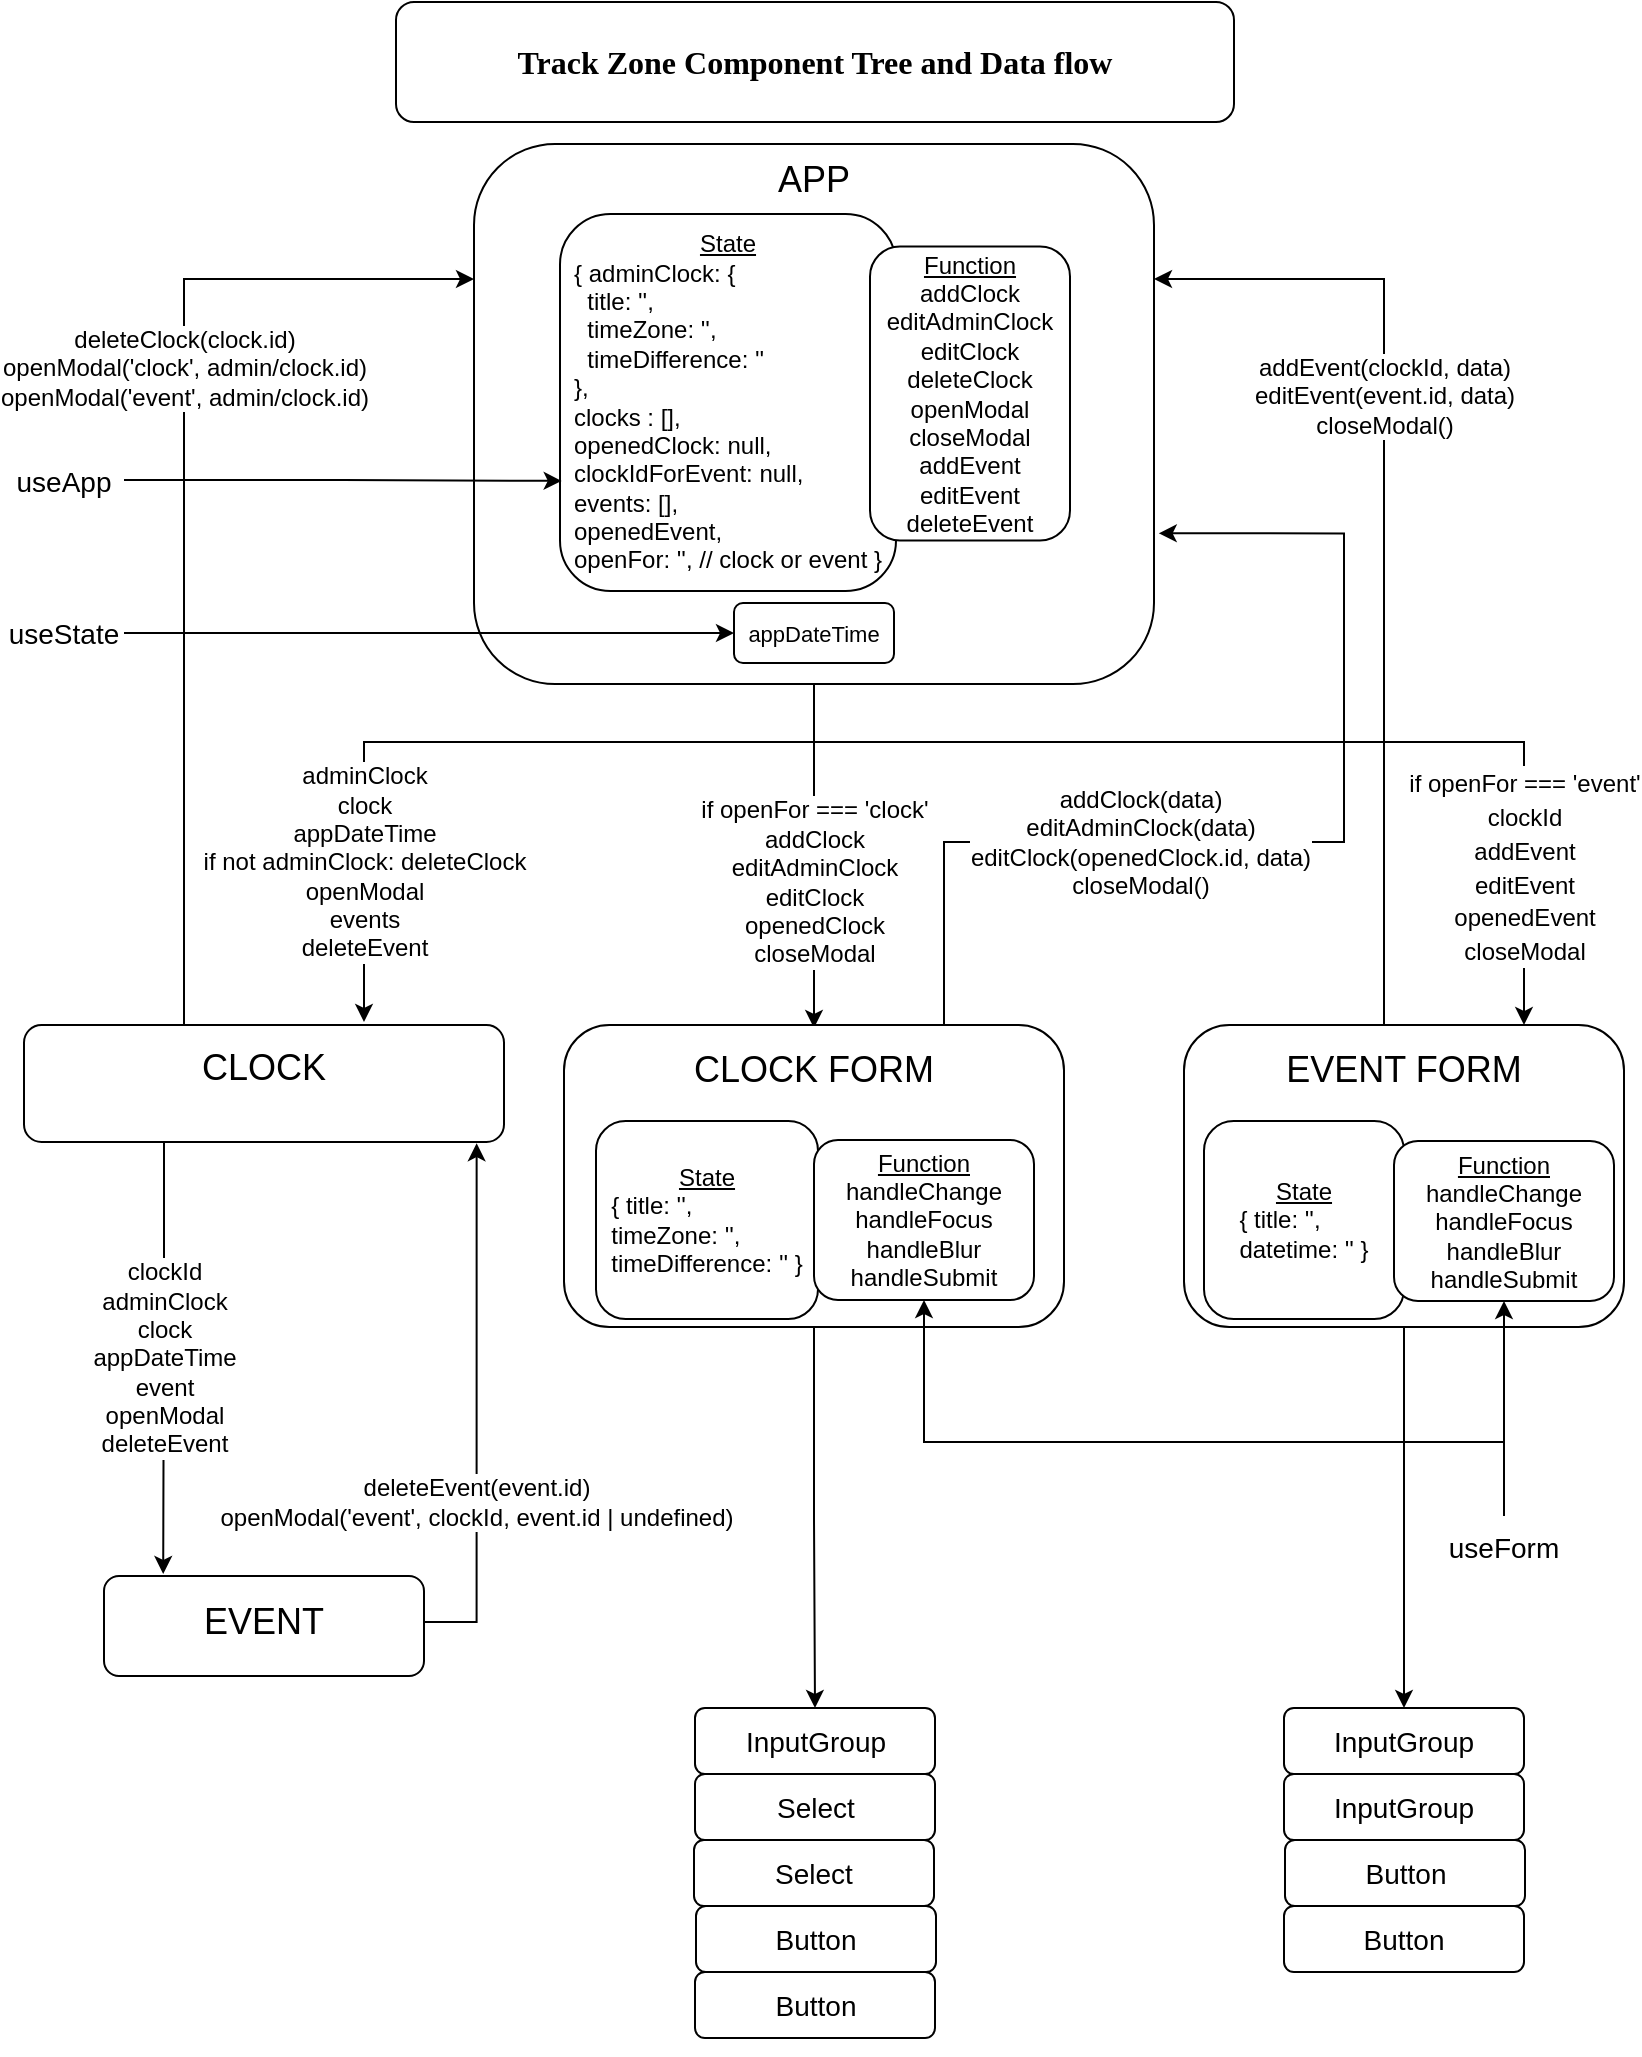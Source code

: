 <mxfile version="20.8.10" type="device"><diagram id="gF0Qiw-Qvk_9KaukpUOF" name="Page-1"><mxGraphModel dx="1050" dy="549" grid="1" gridSize="10" guides="1" tooltips="1" connect="1" arrows="1" fold="1" page="1" pageScale="1" pageWidth="850" pageHeight="1100" math="0" shadow="0"><root><mxCell id="0"/><mxCell id="1" parent="0"/><mxCell id="_Myxjd0H2D5CDvY8O6-G-12" value="adminClock&lt;br&gt;clock&lt;br&gt;appDateTime&lt;br&gt;if not adminClock: deleteClock&lt;br&gt;openModal&lt;br&gt;events&lt;br&gt;deleteEvent&lt;br&gt;" style="edgeStyle=orthogonalEdgeStyle;rounded=0;orthogonalLoop=1;jettySize=auto;html=1;fontSize=12;" parent="1" source="_Myxjd0H2D5CDvY8O6-G-1" edge="1"><mxGeometry x="0.594" relative="1" as="geometry"><Array as="points"><mxPoint x="425" y="390"/><mxPoint x="200" y="390"/></Array><mxPoint as="offset"/><mxPoint x="200" y="530" as="targetPoint"/></mxGeometry></mxCell><mxCell id="_Myxjd0H2D5CDvY8O6-G-15" value="if openFor === 'clock'&lt;br&gt;addClock&lt;br&gt;editAdminClock&lt;br&gt;editClock&lt;br&gt;openedClock&lt;br&gt;closeModal" style="edgeStyle=orthogonalEdgeStyle;rounded=0;orthogonalLoop=1;jettySize=auto;html=1;fontSize=12;" parent="1" source="_Myxjd0H2D5CDvY8O6-G-1" edge="1"><mxGeometry x="0.151" relative="1" as="geometry"><Array as="points"><mxPoint x="425" y="533"/></Array><mxPoint as="offset"/><mxPoint x="425" y="533" as="targetPoint"/></mxGeometry></mxCell><mxCell id="gKThD4bUksY1qw4nnMUK-11" value="&lt;font style=&quot;font-size: 12px;&quot;&gt;if openFor === 'event'&lt;br style=&quot;border-color: var(--border-color);&quot;&gt;clockId&lt;br&gt;addEvent&lt;br style=&quot;border-color: var(--border-color);&quot;&gt;editEvent&lt;br&gt;openedEvent&lt;br style=&quot;border-color: var(--border-color);&quot;&gt;closeModal&lt;/font&gt;" style="edgeStyle=orthogonalEdgeStyle;rounded=0;orthogonalLoop=1;jettySize=auto;html=1;fontSize=14;" edge="1" parent="1" source="_Myxjd0H2D5CDvY8O6-G-1" target="gKThD4bUksY1qw4nnMUK-7"><mxGeometry x="0.695" relative="1" as="geometry"><Array as="points"><mxPoint x="425" y="390"/><mxPoint x="780" y="390"/></Array><mxPoint as="offset"/></mxGeometry></mxCell><mxCell id="_Myxjd0H2D5CDvY8O6-G-1" value="" style="rounded=1;whiteSpace=wrap;html=1;" parent="1" vertex="1"><mxGeometry x="255" y="91" width="340" height="270" as="geometry"/></mxCell><mxCell id="_Myxjd0H2D5CDvY8O6-G-5" value="&lt;u&gt;State&lt;/u&gt;&lt;br&gt;&lt;div style=&quot;text-align: left;&quot;&gt;&lt;span style=&quot;background-color: initial;&quot;&gt;{&amp;nbsp;&lt;/span&gt;&lt;span style=&quot;background-color: initial;&quot;&gt;adminClock: {&lt;/span&gt;&lt;/div&gt;&lt;div style=&quot;text-align: left;&quot;&gt;&lt;span style=&quot;background-color: initial;&quot;&gt;&amp;nbsp; title: '',&lt;/span&gt;&lt;/div&gt;&lt;div style=&quot;text-align: left;&quot;&gt;&lt;span style=&quot;background-color: initial;&quot;&gt;&amp;nbsp; timeZone: '',&lt;/span&gt;&lt;/div&gt;&lt;div style=&quot;text-align: left;&quot;&gt;&lt;span style=&quot;background-color: initial;&quot;&gt;&amp;nbsp; timeDifference: ''&lt;/span&gt;&lt;/div&gt;&lt;div style=&quot;text-align: left;&quot;&gt;&lt;span style=&quot;background-color: initial;&quot;&gt;},&lt;/span&gt;&lt;/div&gt;&lt;div style=&quot;text-align: left;&quot;&gt;&lt;span style=&quot;background-color: initial;&quot;&gt;clocks : [],&lt;/span&gt;&lt;/div&gt;&lt;div style=&quot;text-align: left;&quot;&gt;&lt;span style=&quot;background-color: initial;&quot;&gt;openedClock: null,&lt;/span&gt;&lt;/div&gt;&lt;div style=&quot;text-align: left;&quot;&gt;&lt;span style=&quot;background-color: initial;&quot;&gt;clockIdForEvent: null,&lt;/span&gt;&lt;/div&gt;&lt;div style=&quot;text-align: left;&quot;&gt;&lt;span style=&quot;background-color: initial;&quot;&gt;events: [],&lt;/span&gt;&lt;/div&gt;&lt;div style=&quot;text-align: left;&quot;&gt;&lt;span style=&quot;background-color: initial;&quot;&gt;openedEvent,&lt;/span&gt;&lt;/div&gt;&lt;div style=&quot;text-align: left;&quot;&gt;&lt;span style=&quot;background-color: initial;&quot;&gt;openFor: '', // clock or event }&lt;/span&gt;&lt;/div&gt;" style="rounded=1;whiteSpace=wrap;html=1;" parent="1" vertex="1"><mxGeometry x="298" y="126" width="168" height="188.5" as="geometry"/></mxCell><mxCell id="_Myxjd0H2D5CDvY8O6-G-6" value="&lt;u&gt;Function&lt;br&gt;&lt;/u&gt;addClock&lt;br&gt;editAdminClock&lt;br&gt;editClock&lt;br&gt;deleteClock&lt;br&gt;openModal&lt;br&gt;closeModal&lt;br&gt;addEvent&lt;br&gt;editEvent&lt;br&gt;deleteEvent" style="rounded=1;whiteSpace=wrap;html=1;" parent="1" vertex="1"><mxGeometry x="453" y="142.25" width="100" height="147" as="geometry"/></mxCell><mxCell id="_Myxjd0H2D5CDvY8O6-G-7" value="APP" style="text;html=1;strokeColor=none;fillColor=none;align=center;verticalAlign=middle;whiteSpace=wrap;rounded=0;fontSize=18;" parent="1" vertex="1"><mxGeometry x="395" y="94" width="60" height="30" as="geometry"/></mxCell><mxCell id="gKThD4bUksY1qw4nnMUK-18" style="edgeStyle=orthogonalEdgeStyle;rounded=0;orthogonalLoop=1;jettySize=auto;html=1;entryX=0.005;entryY=0.708;entryDx=0;entryDy=0;entryPerimeter=0;fontSize=12;" edge="1" parent="1" source="_Myxjd0H2D5CDvY8O6-G-9" target="_Myxjd0H2D5CDvY8O6-G-5"><mxGeometry relative="1" as="geometry"/></mxCell><mxCell id="_Myxjd0H2D5CDvY8O6-G-9" value="&lt;font style=&quot;font-size: 14px;&quot;&gt;useApp&lt;/font&gt;" style="text;html=1;strokeColor=none;fillColor=none;align=center;verticalAlign=middle;whiteSpace=wrap;rounded=0;fontSize=18;" parent="1" vertex="1"><mxGeometry x="20" y="244" width="60" height="30" as="geometry"/></mxCell><mxCell id="_Myxjd0H2D5CDvY8O6-G-19" value="deleteClock(clock.id)&lt;br&gt;openModal('clock', admin/clock.id)&lt;br&gt;openModal('event', admin/clock.id)" style="edgeStyle=orthogonalEdgeStyle;rounded=0;orthogonalLoop=1;jettySize=auto;html=1;fontSize=12;entryX=0;entryY=0.25;entryDx=0;entryDy=0;" parent="1" source="_Myxjd0H2D5CDvY8O6-G-10" target="_Myxjd0H2D5CDvY8O6-G-1" edge="1"><mxGeometry x="0.273" relative="1" as="geometry"><Array as="points"><mxPoint x="110" y="159"/></Array><mxPoint y="1" as="offset"/><mxPoint x="250" y="150" as="targetPoint"/></mxGeometry></mxCell><mxCell id="gKThD4bUksY1qw4nnMUK-12" value="clockId&lt;br&gt;adminClock&lt;br&gt;clock&lt;br&gt;appDateTime&lt;br&gt;event&lt;br&gt;openModal&lt;br&gt;deleteEvent" style="edgeStyle=orthogonalEdgeStyle;rounded=0;orthogonalLoop=1;jettySize=auto;html=1;entryX=0.185;entryY=-0.02;entryDx=0;entryDy=0;fontSize=12;entryPerimeter=0;" edge="1" parent="1" source="_Myxjd0H2D5CDvY8O6-G-10" target="_Myxjd0H2D5CDvY8O6-G-41"><mxGeometry relative="1" as="geometry"><Array as="points"><mxPoint x="100" y="660"/><mxPoint x="100" y="660"/></Array></mxGeometry></mxCell><mxCell id="_Myxjd0H2D5CDvY8O6-G-10" value="" style="rounded=1;whiteSpace=wrap;html=1;fontSize=14;" parent="1" vertex="1"><mxGeometry x="30" y="531.5" width="240" height="58.5" as="geometry"/></mxCell><mxCell id="_Myxjd0H2D5CDvY8O6-G-11" value="&lt;font style=&quot;font-size: 18px;&quot;&gt;CLOCK&lt;/font&gt;" style="text;html=1;strokeColor=none;fillColor=none;align=center;verticalAlign=middle;whiteSpace=wrap;rounded=0;fontSize=14;" parent="1" vertex="1"><mxGeometry x="120" y="538" width="60" height="30" as="geometry"/></mxCell><mxCell id="_Myxjd0H2D5CDvY8O6-G-20" value="addClock(data)&lt;br&gt;editAdminClock(data)&lt;br&gt;editClock(openedClock.id, data)&lt;br&gt;closeModal()" style="edgeStyle=orthogonalEdgeStyle;rounded=0;orthogonalLoop=1;jettySize=auto;html=1;entryX=1.007;entryY=0.721;entryDx=0;entryDy=0;fontSize=12;entryPerimeter=0;" parent="1" target="_Myxjd0H2D5CDvY8O6-G-1" edge="1"><mxGeometry x="-0.299" relative="1" as="geometry"><Array as="points"><mxPoint x="490" y="531"/><mxPoint x="490" y="440"/><mxPoint x="690" y="440"/><mxPoint x="690" y="286"/></Array><mxPoint as="offset"/><mxPoint x="490" y="531" as="sourcePoint"/></mxGeometry></mxCell><mxCell id="gKThD4bUksY1qw4nnMUK-31" style="edgeStyle=orthogonalEdgeStyle;rounded=0;orthogonalLoop=1;jettySize=auto;html=1;entryX=0.5;entryY=0;entryDx=0;entryDy=0;fontSize=14;" edge="1" parent="1" source="_Myxjd0H2D5CDvY8O6-G-13" target="gKThD4bUksY1qw4nnMUK-28"><mxGeometry relative="1" as="geometry"/></mxCell><mxCell id="_Myxjd0H2D5CDvY8O6-G-13" value="" style="rounded=1;whiteSpace=wrap;html=1;fontSize=18;" parent="1" vertex="1"><mxGeometry x="300" y="531.5" width="250" height="151" as="geometry"/></mxCell><mxCell id="_Myxjd0H2D5CDvY8O6-G-14" value="CLOCK FORM" style="text;html=1;strokeColor=none;fillColor=none;align=center;verticalAlign=middle;whiteSpace=wrap;rounded=0;fontSize=18;" parent="1" vertex="1"><mxGeometry x="360" y="541.5" width="130" height="25" as="geometry"/></mxCell><mxCell id="_Myxjd0H2D5CDvY8O6-G-21" value="&lt;u&gt;State&lt;/u&gt;&lt;br&gt;&lt;div style=&quot;text-align: left;&quot;&gt;&lt;span style=&quot;background-color: initial;&quot;&gt;{ title: '',&lt;/span&gt;&lt;/div&gt;&lt;div style=&quot;text-align: left;&quot;&gt;&lt;span style=&quot;background-color: initial;&quot;&gt;timeZone: '',&lt;/span&gt;&lt;/div&gt;&lt;div style=&quot;text-align: left;&quot;&gt;&lt;span style=&quot;background-color: initial;&quot;&gt;timeDifference: '' }&lt;/span&gt;&lt;/div&gt;" style="rounded=1;whiteSpace=wrap;html=1;fontSize=12;" parent="1" vertex="1"><mxGeometry x="316" y="579.5" width="111" height="99" as="geometry"/></mxCell><mxCell id="_Myxjd0H2D5CDvY8O6-G-22" value="&lt;u&gt;Function&lt;/u&gt;&lt;br&gt;handleChange&lt;br&gt;handleFocus&lt;br&gt;handleBlur&lt;br&gt;handleSubmit" style="rounded=1;whiteSpace=wrap;html=1;fontSize=12;" parent="1" vertex="1"><mxGeometry x="425" y="589" width="110" height="80" as="geometry"/></mxCell><mxCell id="gKThD4bUksY1qw4nnMUK-13" value="deleteEvent(event.id)&lt;br&gt;openModal('event', clockId, event.id | undefined)" style="edgeStyle=orthogonalEdgeStyle;rounded=0;orthogonalLoop=1;jettySize=auto;html=1;entryX=0.943;entryY=1.01;entryDx=0;entryDy=0;fontSize=12;entryPerimeter=0;" edge="1" parent="1" source="_Myxjd0H2D5CDvY8O6-G-41" target="_Myxjd0H2D5CDvY8O6-G-10"><mxGeometry x="-0.35" relative="1" as="geometry"><Array as="points"><mxPoint x="256" y="830"/></Array><mxPoint as="offset"/></mxGeometry></mxCell><mxCell id="_Myxjd0H2D5CDvY8O6-G-41" value="" style="rounded=1;whiteSpace=wrap;html=1;fontSize=12;" parent="1" vertex="1"><mxGeometry x="70" y="807" width="160" height="50" as="geometry"/></mxCell><mxCell id="_Myxjd0H2D5CDvY8O6-G-42" value="&lt;font style=&quot;font-size: 18px;&quot;&gt;EVENT&lt;/font&gt;" style="text;html=1;strokeColor=none;fillColor=none;align=center;verticalAlign=middle;whiteSpace=wrap;rounded=0;fontSize=12;" parent="1" vertex="1"><mxGeometry x="120" y="814.5" width="60" height="30" as="geometry"/></mxCell><mxCell id="_Myxjd0H2D5CDvY8O6-G-56" value="&lt;b&gt;&lt;font style=&quot;font-size: 16px;&quot;&gt;Track Zone Component Tree and Data flow&lt;/font&gt;&lt;/b&gt;" style="rounded=1;whiteSpace=wrap;html=1;fontSize=14;fontFamily=Lucida Console;" parent="1" vertex="1"><mxGeometry x="216" y="20" width="419" height="60" as="geometry"/></mxCell><mxCell id="gKThD4bUksY1qw4nnMUK-4" value="appDateTime" style="rounded=1;whiteSpace=wrap;html=1;labelBackgroundColor=none;fontSize=11;" vertex="1" parent="1"><mxGeometry x="385" y="320.5" width="80" height="30" as="geometry"/></mxCell><mxCell id="gKThD4bUksY1qw4nnMUK-6" style="edgeStyle=orthogonalEdgeStyle;rounded=0;orthogonalLoop=1;jettySize=auto;html=1;entryX=0;entryY=0.5;entryDx=0;entryDy=0;fontSize=11;" edge="1" parent="1" source="gKThD4bUksY1qw4nnMUK-5" target="gKThD4bUksY1qw4nnMUK-4"><mxGeometry relative="1" as="geometry"/></mxCell><mxCell id="gKThD4bUksY1qw4nnMUK-5" value="&lt;font style=&quot;font-size: 14px;&quot;&gt;useState&lt;/font&gt;" style="text;html=1;strokeColor=none;fillColor=none;align=center;verticalAlign=middle;whiteSpace=wrap;rounded=0;fontSize=11;" vertex="1" parent="1"><mxGeometry x="20" y="320.5" width="60" height="30" as="geometry"/></mxCell><mxCell id="gKThD4bUksY1qw4nnMUK-40" style="edgeStyle=orthogonalEdgeStyle;rounded=0;orthogonalLoop=1;jettySize=auto;html=1;entryX=0.5;entryY=0;entryDx=0;entryDy=0;fontSize=14;" edge="1" parent="1" source="gKThD4bUksY1qw4nnMUK-7" target="gKThD4bUksY1qw4nnMUK-35"><mxGeometry relative="1" as="geometry"/></mxCell><mxCell id="gKThD4bUksY1qw4nnMUK-7" value="" style="rounded=1;whiteSpace=wrap;html=1;fontSize=18;" vertex="1" parent="1"><mxGeometry x="610" y="531.5" width="220" height="151" as="geometry"/></mxCell><mxCell id="gKThD4bUksY1qw4nnMUK-14" value="addEvent(clockId, data)&lt;br&gt;editEvent(event.id, data)&lt;br&gt;closeModal()" style="edgeStyle=orthogonalEdgeStyle;rounded=0;orthogonalLoop=1;jettySize=auto;html=1;entryX=1;entryY=0.25;entryDx=0;entryDy=0;fontSize=12;" edge="1" parent="1" target="_Myxjd0H2D5CDvY8O6-G-1"><mxGeometry x="0.293" relative="1" as="geometry"><mxPoint x="710" y="530" as="sourcePoint"/><Array as="points"><mxPoint x="710" y="532"/><mxPoint x="710" y="159"/></Array><mxPoint as="offset"/></mxGeometry></mxCell><mxCell id="gKThD4bUksY1qw4nnMUK-8" value="EVENT FORM" style="text;html=1;strokeColor=none;fillColor=none;align=center;verticalAlign=middle;whiteSpace=wrap;rounded=0;fontSize=18;" vertex="1" parent="1"><mxGeometry x="655" y="541.5" width="130" height="25" as="geometry"/></mxCell><mxCell id="gKThD4bUksY1qw4nnMUK-9" value="&lt;u&gt;State&lt;/u&gt;&lt;br&gt;&lt;div style=&quot;text-align: left;&quot;&gt;&lt;span style=&quot;background-color: initial;&quot;&gt;{ title: '',&lt;/span&gt;&lt;/div&gt;&lt;div style=&quot;text-align: left;&quot;&gt;&lt;span style=&quot;background-color: initial;&quot;&gt;datetime: ''&amp;nbsp;}&lt;/span&gt;&lt;/div&gt;" style="rounded=1;whiteSpace=wrap;html=1;fontSize=12;" vertex="1" parent="1"><mxGeometry x="620" y="579.5" width="100" height="99" as="geometry"/></mxCell><mxCell id="gKThD4bUksY1qw4nnMUK-10" value="&lt;u&gt;Function&lt;/u&gt;&lt;br&gt;handleChange&lt;br&gt;handleFocus&lt;br&gt;handleBlur&lt;br&gt;handleSubmit" style="rounded=1;whiteSpace=wrap;html=1;fontSize=12;" vertex="1" parent="1"><mxGeometry x="715" y="589.5" width="110" height="80" as="geometry"/></mxCell><mxCell id="gKThD4bUksY1qw4nnMUK-27" style="edgeStyle=orthogonalEdgeStyle;rounded=0;orthogonalLoop=1;jettySize=auto;html=1;entryX=0.5;entryY=1;entryDx=0;entryDy=0;fontSize=12;" edge="1" parent="1" source="gKThD4bUksY1qw4nnMUK-25" target="_Myxjd0H2D5CDvY8O6-G-22"><mxGeometry relative="1" as="geometry"><Array as="points"><mxPoint x="770" y="740"/><mxPoint x="480" y="740"/></Array></mxGeometry></mxCell><mxCell id="gKThD4bUksY1qw4nnMUK-25" value="&lt;font style=&quot;font-size: 14px;&quot;&gt;useForm&lt;/font&gt;" style="text;html=1;strokeColor=none;fillColor=none;align=center;verticalAlign=middle;whiteSpace=wrap;rounded=0;fontSize=18;" vertex="1" parent="1"><mxGeometry x="740" y="777" width="60" height="30" as="geometry"/></mxCell><mxCell id="gKThD4bUksY1qw4nnMUK-26" style="edgeStyle=orthogonalEdgeStyle;rounded=0;orthogonalLoop=1;jettySize=auto;html=1;entryX=0.5;entryY=1;entryDx=0;entryDy=0;fontSize=12;" edge="1" source="gKThD4bUksY1qw4nnMUK-25" parent="1" target="gKThD4bUksY1qw4nnMUK-10"><mxGeometry relative="1" as="geometry"><mxPoint x="928.84" y="775.458" as="targetPoint"/></mxGeometry></mxCell><mxCell id="gKThD4bUksY1qw4nnMUK-28" value="&lt;font style=&quot;font-size: 14px;&quot;&gt;InputGroup&lt;/font&gt;" style="rounded=1;whiteSpace=wrap;html=1;labelBackgroundColor=none;fontSize=12;" vertex="1" parent="1"><mxGeometry x="365.5" y="873" width="120" height="33" as="geometry"/></mxCell><mxCell id="gKThD4bUksY1qw4nnMUK-29" value="&lt;font style=&quot;font-size: 14px;&quot;&gt;Select&lt;/font&gt;" style="rounded=1;whiteSpace=wrap;html=1;labelBackgroundColor=none;fontSize=12;" vertex="1" parent="1"><mxGeometry x="365.5" y="906" width="120" height="33" as="geometry"/></mxCell><mxCell id="gKThD4bUksY1qw4nnMUK-30" value="&lt;font style=&quot;font-size: 14px;&quot;&gt;Button&lt;/font&gt;" style="rounded=1;whiteSpace=wrap;html=1;labelBackgroundColor=none;fontSize=12;" vertex="1" parent="1"><mxGeometry x="366" y="972" width="120" height="33" as="geometry"/></mxCell><mxCell id="gKThD4bUksY1qw4nnMUK-32" value="&lt;font style=&quot;font-size: 14px;&quot;&gt;Button&lt;/font&gt;" style="rounded=1;whiteSpace=wrap;html=1;labelBackgroundColor=none;fontSize=12;" vertex="1" parent="1"><mxGeometry x="365.5" y="1005" width="120" height="33" as="geometry"/></mxCell><mxCell id="gKThD4bUksY1qw4nnMUK-33" value="&lt;font style=&quot;font-size: 14px;&quot;&gt;Select&lt;/font&gt;" style="rounded=1;whiteSpace=wrap;html=1;labelBackgroundColor=none;fontSize=12;" vertex="1" parent="1"><mxGeometry x="365" y="939" width="120" height="33" as="geometry"/></mxCell><mxCell id="gKThD4bUksY1qw4nnMUK-34" style="edgeStyle=orthogonalEdgeStyle;rounded=0;orthogonalLoop=1;jettySize=auto;html=1;exitX=0.5;exitY=1;exitDx=0;exitDy=0;fontSize=14;" edge="1" parent="1" source="gKThD4bUksY1qw4nnMUK-32" target="gKThD4bUksY1qw4nnMUK-32"><mxGeometry relative="1" as="geometry"/></mxCell><mxCell id="gKThD4bUksY1qw4nnMUK-35" value="&lt;font style=&quot;font-size: 14px;&quot;&gt;InputGroup&lt;/font&gt;" style="rounded=1;whiteSpace=wrap;html=1;labelBackgroundColor=none;fontSize=12;" vertex="1" parent="1"><mxGeometry x="660" y="873" width="120" height="33" as="geometry"/></mxCell><mxCell id="gKThD4bUksY1qw4nnMUK-36" value="&lt;font style=&quot;font-size: 14px;&quot;&gt;InputGroup&lt;/font&gt;" style="rounded=1;whiteSpace=wrap;html=1;labelBackgroundColor=none;fontSize=12;" vertex="1" parent="1"><mxGeometry x="660" y="906" width="120" height="33" as="geometry"/></mxCell><mxCell id="gKThD4bUksY1qw4nnMUK-38" value="&lt;font style=&quot;font-size: 14px;&quot;&gt;Button&lt;/font&gt;" style="rounded=1;whiteSpace=wrap;html=1;labelBackgroundColor=none;fontSize=12;" vertex="1" parent="1"><mxGeometry x="660.5" y="939" width="120" height="33" as="geometry"/></mxCell><mxCell id="gKThD4bUksY1qw4nnMUK-39" value="&lt;font style=&quot;font-size: 14px;&quot;&gt;Button&lt;/font&gt;" style="rounded=1;whiteSpace=wrap;html=1;labelBackgroundColor=none;fontSize=12;" vertex="1" parent="1"><mxGeometry x="660" y="972" width="120" height="33" as="geometry"/></mxCell></root></mxGraphModel></diagram></mxfile>